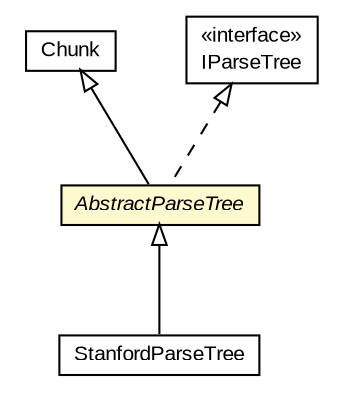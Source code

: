 #!/usr/local/bin/dot
#
# Class diagram 
# Generated by UMLGraph version R5_6-24-gf6e263 (http://www.umlgraph.org/)
#

digraph G {
	edge [fontname="arial",fontsize=10,labelfontname="arial",labelfontsize=10];
	node [fontname="arial",fontsize=10,shape=plaintext];
	nodesep=0.25;
	ranksep=0.5;
	// edu.arizona.biosemantics.semanticmarkup.ling.chunk.Chunk
	c31133 [label=<<table title="edu.arizona.biosemantics.semanticmarkup.ling.chunk.Chunk" border="0" cellborder="1" cellspacing="0" cellpadding="2" port="p" href="../chunk/Chunk.html">
		<tr><td><table border="0" cellspacing="0" cellpadding="1">
<tr><td align="center" balign="center"> Chunk </td></tr>
		</table></td></tr>
		</table>>, URL="../chunk/Chunk.html", fontname="arial", fontcolor="black", fontsize=10.0];
	// edu.arizona.biosemantics.semanticmarkup.ling.parse.IParseTree
	c31187 [label=<<table title="edu.arizona.biosemantics.semanticmarkup.ling.parse.IParseTree" border="0" cellborder="1" cellspacing="0" cellpadding="2" port="p" href="./IParseTree.html">
		<tr><td><table border="0" cellspacing="0" cellpadding="1">
<tr><td align="center" balign="center"> &#171;interface&#187; </td></tr>
<tr><td align="center" balign="center"> IParseTree </td></tr>
		</table></td></tr>
		</table>>, URL="./IParseTree.html", fontname="arial", fontcolor="black", fontsize=10.0];
	// edu.arizona.biosemantics.semanticmarkup.ling.parse.AbstractParseTree
	c31189 [label=<<table title="edu.arizona.biosemantics.semanticmarkup.ling.parse.AbstractParseTree" border="0" cellborder="1" cellspacing="0" cellpadding="2" port="p" bgcolor="lemonChiffon" href="./AbstractParseTree.html">
		<tr><td><table border="0" cellspacing="0" cellpadding="1">
<tr><td align="center" balign="center"><font face="arial italic"> AbstractParseTree </font></td></tr>
		</table></td></tr>
		</table>>, URL="./AbstractParseTree.html", fontname="arial", fontcolor="black", fontsize=10.0];
	// edu.arizona.biosemantics.semanticmarkup.ling.parse.lib.StanfordParseTree
	c31192 [label=<<table title="edu.arizona.biosemantics.semanticmarkup.ling.parse.lib.StanfordParseTree" border="0" cellborder="1" cellspacing="0" cellpadding="2" port="p" href="./lib/StanfordParseTree.html">
		<tr><td><table border="0" cellspacing="0" cellpadding="1">
<tr><td align="center" balign="center"> StanfordParseTree </td></tr>
		</table></td></tr>
		</table>>, URL="./lib/StanfordParseTree.html", fontname="arial", fontcolor="black", fontsize=10.0];
	//edu.arizona.biosemantics.semanticmarkup.ling.parse.AbstractParseTree extends edu.arizona.biosemantics.semanticmarkup.ling.chunk.Chunk
	c31133:p -> c31189:p [dir=back,arrowtail=empty];
	//edu.arizona.biosemantics.semanticmarkup.ling.parse.AbstractParseTree implements edu.arizona.biosemantics.semanticmarkup.ling.parse.IParseTree
	c31187:p -> c31189:p [dir=back,arrowtail=empty,style=dashed];
	//edu.arizona.biosemantics.semanticmarkup.ling.parse.lib.StanfordParseTree extends edu.arizona.biosemantics.semanticmarkup.ling.parse.AbstractParseTree
	c31189:p -> c31192:p [dir=back,arrowtail=empty];
}

